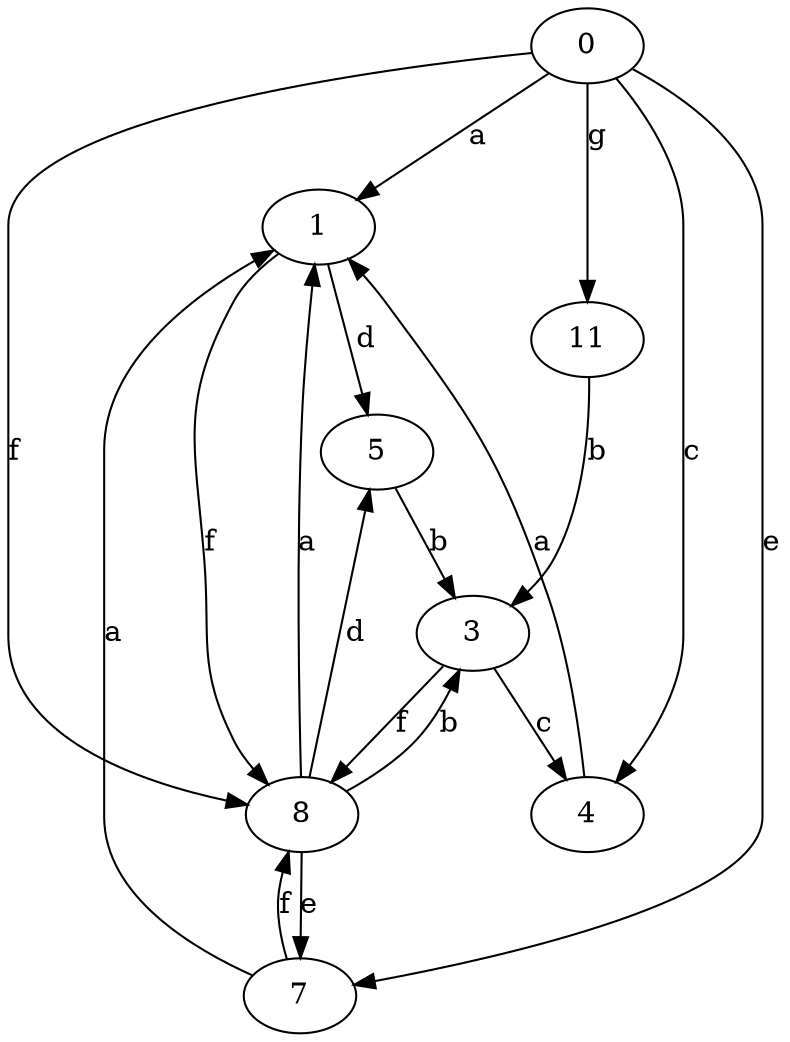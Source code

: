 strict digraph  {
1;
3;
4;
5;
7;
8;
0;
11;
1 -> 5  [label=d];
1 -> 8  [label=f];
3 -> 4  [label=c];
3 -> 8  [label=f];
4 -> 1  [label=a];
5 -> 3  [label=b];
7 -> 1  [label=a];
7 -> 8  [label=f];
8 -> 1  [label=a];
8 -> 3  [label=b];
8 -> 5  [label=d];
8 -> 7  [label=e];
0 -> 1  [label=a];
0 -> 4  [label=c];
0 -> 7  [label=e];
0 -> 8  [label=f];
0 -> 11  [label=g];
11 -> 3  [label=b];
}
